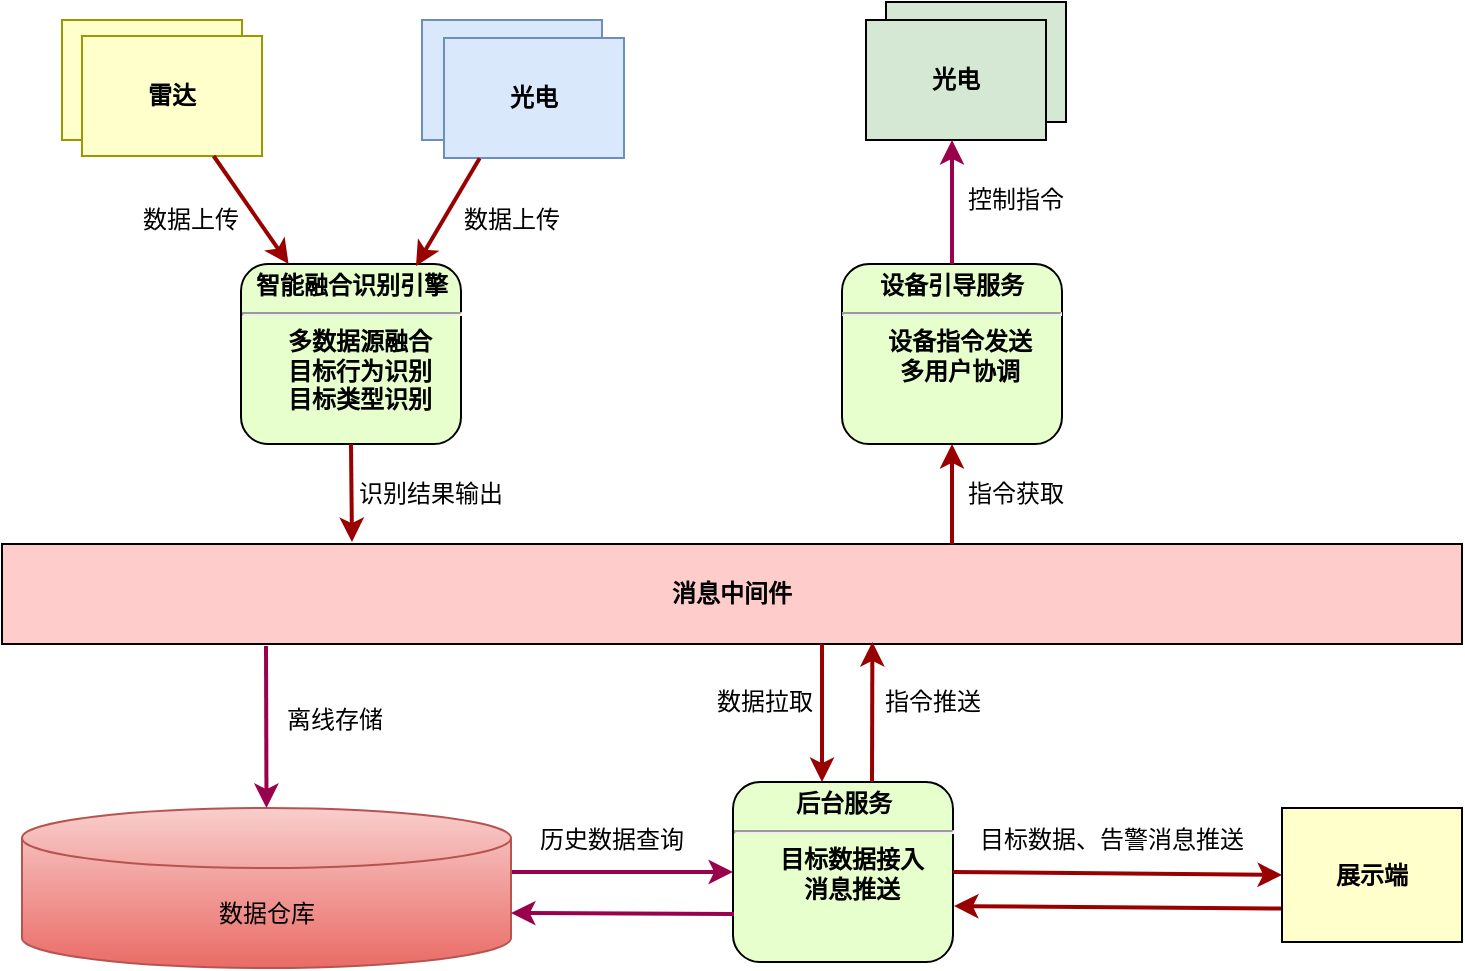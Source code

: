 <mxfile version="14.8.5" type="github">
  <diagram name="Page-1" id="c7558073-3199-34d8-9f00-42111426c3f3">
    <mxGraphModel dx="1422" dy="794" grid="1" gridSize="10" guides="1" tooltips="1" connect="1" arrows="1" fold="1" page="1" pageScale="1" pageWidth="826" pageHeight="1169" background="none" math="0" shadow="0">
      <root>
        <mxCell id="0" />
        <mxCell id="1" parent="0" />
        <mxCell id="R9U-iux0W0cLTJDINrRn-130" value="" style="whiteSpace=wrap;align=center;verticalAlign=middle;fontStyle=1;strokeWidth=1;fillColor=#d5e8d4;" parent="1" vertex="1">
          <mxGeometry x="502" y="120" width="90" height="60" as="geometry" />
        </mxCell>
        <mxCell id="R9U-iux0W0cLTJDINrRn-101" value="" style="whiteSpace=wrap;align=center;verticalAlign=middle;fontStyle=1;strokeWidth=1;fillColor=#FFFFCC;strokeColor=#999900;" parent="1" vertex="1">
          <mxGeometry x="90" y="129" width="90" height="60" as="geometry" />
        </mxCell>
        <mxCell id="R9U-iux0W0cLTJDINrRn-100" value="" style="whiteSpace=wrap;align=center;verticalAlign=middle;fontStyle=1;strokeWidth=1;fillColor=#dae8fc;strokeColor=#6c8ebf;" parent="1" vertex="1">
          <mxGeometry x="270" y="129" width="90" height="60" as="geometry" />
        </mxCell>
        <mxCell id="2" value="&lt;p style=&quot;margin: 4px 0px 0px; text-align: center;&quot;&gt;&lt;strong&gt;智能融合识别引擎&lt;/strong&gt;&lt;/p&gt;&lt;hr&gt;&lt;p style=&quot;margin: 0px ; margin-left: 8px&quot;&gt;&lt;span&gt;多数据源融合&lt;/span&gt;&lt;br&gt;&lt;/p&gt;&lt;p style=&quot;margin: 0px ; margin-left: 8px&quot;&gt;目标行为识别&lt;/p&gt;&lt;p style=&quot;margin: 0px ; margin-left: 8px&quot;&gt;目标类型识别&lt;/p&gt;" style="verticalAlign=middle;align=center;overflow=fill;fontSize=12;fontFamily=Helvetica;html=1;rounded=1;fontStyle=1;strokeWidth=1;fillColor=#E6FFCC" parent="1" vertex="1">
          <mxGeometry x="179.5" y="251" width="110" height="90" as="geometry" />
        </mxCell>
        <mxCell id="4" value="雷达" style="whiteSpace=wrap;align=center;verticalAlign=middle;fontStyle=1;strokeWidth=1;fillColor=#FFFFCC;strokeColor=#999900;" parent="1" vertex="1">
          <mxGeometry x="100" y="137" width="90" height="60" as="geometry" />
        </mxCell>
        <mxCell id="5" value="消息中间件" style="shape=process;whiteSpace=wrap;align=center;verticalAlign=middle;size=0;fontStyle=1;strokeWidth=1;fillColor=#FFCCCC" parent="1" vertex="1">
          <mxGeometry x="60" y="391" width="730" height="50" as="geometry" />
        </mxCell>
        <mxCell id="37" value="" style="strokeColor=#990000;strokeWidth=2;" parent="1" source="4" target="2" edge="1">
          <mxGeometry width="100" height="100" relative="1" as="geometry">
            <mxPoint x="113.5" y="190" as="sourcePoint" />
            <mxPoint x="213.5" y="90" as="targetPoint" />
          </mxGeometry>
        </mxCell>
        <mxCell id="11" value="&lt;p style=&quot;margin: 4px 0px 0px ; text-align: center&quot;&gt;&lt;strong&gt;后台服务&lt;/strong&gt;&lt;/p&gt;&lt;hr&gt;&lt;p style=&quot;margin: 0px ; margin-left: 8px&quot;&gt;目标数据接入&lt;/p&gt;&lt;p style=&quot;margin: 0px ; margin-left: 8px&quot;&gt;消息推送&lt;/p&gt;&lt;p style=&quot;margin: 0px ; margin-left: 8px&quot;&gt;&lt;br&gt;&lt;/p&gt;" style="verticalAlign=middle;align=center;overflow=fill;fontSize=12;fontFamily=Helvetica;html=1;rounded=1;fontStyle=1;strokeWidth=1;fillColor=#E6FFCC" parent="1" vertex="1">
          <mxGeometry x="425.5" y="510" width="110" height="90" as="geometry" />
        </mxCell>
        <mxCell id="52" value="数据上传" style="text;spacingTop=-5;align=center" parent="1" vertex="1">
          <mxGeometry x="139.5" y="220" width="30" height="20" as="geometry" />
        </mxCell>
        <mxCell id="57" value="识别结果输出" style="text;spacingTop=-5;align=center;strokeWidth=1;" parent="1" vertex="1">
          <mxGeometry x="259.5" y="357" width="30" height="20" as="geometry" />
        </mxCell>
        <mxCell id="88" value="" style="edgeStyle=elbowEdgeStyle;elbow=horizontal;strokeColor=#990000;strokeWidth=2" parent="1" edge="1">
          <mxGeometry width="100" height="100" relative="1" as="geometry">
            <mxPoint x="470" y="441" as="sourcePoint" />
            <mxPoint x="470" y="510" as="targetPoint" />
            <Array as="points">
              <mxPoint x="470" y="470" />
            </Array>
          </mxGeometry>
        </mxCell>
        <mxCell id="96" value="数据拉取" style="text;spacingTop=-5;align=center" parent="1" vertex="1">
          <mxGeometry x="426.5" y="461" width="30" height="20" as="geometry" />
        </mxCell>
        <mxCell id="R9U-iux0W0cLTJDINrRn-96" value="光电" style="whiteSpace=wrap;align=center;verticalAlign=middle;fontStyle=1;strokeWidth=1;fillColor=#dae8fc;strokeColor=#6c8ebf;" parent="1" vertex="1">
          <mxGeometry x="281" y="138" width="90" height="60" as="geometry" />
        </mxCell>
        <mxCell id="R9U-iux0W0cLTJDINrRn-97" value="" style="edgeStyle=none;noEdgeStyle=1;strokeColor=#990000;strokeWidth=2;exitX=0.198;exitY=1.002;exitDx=0;exitDy=0;exitPerimeter=0;" parent="1" edge="1" source="R9U-iux0W0cLTJDINrRn-96">
          <mxGeometry width="100" height="100" relative="1" as="geometry">
            <mxPoint x="303" y="205" as="sourcePoint" />
            <mxPoint x="267" y="252" as="targetPoint" />
          </mxGeometry>
        </mxCell>
        <mxCell id="R9U-iux0W0cLTJDINrRn-98" value="数据上传" style="text;spacingTop=-5;align=center;strokeWidth=1;" parent="1" vertex="1">
          <mxGeometry x="300" y="220" width="30" height="20" as="geometry" />
        </mxCell>
        <mxCell id="R9U-iux0W0cLTJDINrRn-103" value="" style="strokeColor=#990000;strokeWidth=2;exitX=0.5;exitY=1;exitDx=0;exitDy=0;elbow=vertical;" parent="1" source="2" edge="1">
          <mxGeometry width="100" height="100" relative="1" as="geometry">
            <mxPoint x="511" y="310" as="sourcePoint" />
            <mxPoint x="235" y="390" as="targetPoint" />
          </mxGeometry>
        </mxCell>
        <mxCell id="R9U-iux0W0cLTJDINrRn-108" value="" style="elbow=horizontal;strokeColor=#990000;strokeWidth=2;exitX=0;exitY=0.75;exitDx=0;exitDy=0;" parent="1" source="R9U-iux0W0cLTJDINrRn-109" edge="1">
          <mxGeometry width="100" height="100" relative="1" as="geometry">
            <mxPoint x="660" y="572" as="sourcePoint" />
            <mxPoint x="536" y="572" as="targetPoint" />
          </mxGeometry>
        </mxCell>
        <mxCell id="R9U-iux0W0cLTJDINrRn-109" value="展示端" style="whiteSpace=wrap;align=center;verticalAlign=middle;fontStyle=1;strokeWidth=1;fillColor=#FFFFCC" parent="1" vertex="1">
          <mxGeometry x="700" y="523" width="90" height="67" as="geometry" />
        </mxCell>
        <mxCell id="R9U-iux0W0cLTJDINrRn-115" value="" style="elbow=horizontal;strokeColor=#990000;strokeWidth=2;entryX=0;entryY=0.5;entryDx=0;entryDy=0;exitX=1;exitY=0.5;exitDx=0;exitDy=0;" parent="1" source="11" target="R9U-iux0W0cLTJDINrRn-109" edge="1">
          <mxGeometry width="100" height="100" relative="1" as="geometry">
            <mxPoint x="506" y="600" as="sourcePoint" />
            <mxPoint x="488" y="610" as="targetPoint" />
          </mxGeometry>
        </mxCell>
        <mxCell id="R9U-iux0W0cLTJDINrRn-118" value="光电" style="whiteSpace=wrap;align=center;verticalAlign=middle;fontStyle=1;strokeWidth=1;fillColor=#d5e8d4;" parent="1" vertex="1">
          <mxGeometry x="492" y="129" width="90" height="60" as="geometry" />
        </mxCell>
        <mxCell id="R9U-iux0W0cLTJDINrRn-120" value="&lt;p style=&quot;margin: 4px 0px 0px ; text-align: center&quot;&gt;设备引导服务&lt;/p&gt;&lt;hr&gt;&lt;p style=&quot;margin: 0px ; margin-left: 8px&quot;&gt;设备指令发送&lt;/p&gt;&lt;p style=&quot;margin: 0px ; margin-left: 8px&quot;&gt;多用户协调&lt;/p&gt;" style="verticalAlign=middle;align=center;overflow=fill;fontSize=12;fontFamily=Helvetica;html=1;rounded=1;fontStyle=1;strokeWidth=1;fillColor=#E6FFCC" parent="1" vertex="1">
          <mxGeometry x="480" y="251" width="110" height="90" as="geometry" />
        </mxCell>
        <mxCell id="R9U-iux0W0cLTJDINrRn-121" value="" style="elbow=horizontal;strokeColor=#990000;strokeWidth=2;exitX=0.75;exitY=0;exitDx=0;exitDy=0;entryX=0.563;entryY=0.98;entryDx=0;entryDy=0;entryPerimeter=0;" parent="1" edge="1">
          <mxGeometry width="100" height="100" relative="1" as="geometry">
            <mxPoint x="495" y="510" as="sourcePoint" />
            <mxPoint x="495.2" y="440" as="targetPoint" />
          </mxGeometry>
        </mxCell>
        <mxCell id="R9U-iux0W0cLTJDINrRn-122" value="指令推送" style="text;spacingTop=-5;align=center" parent="1" vertex="1">
          <mxGeometry x="510.5" y="461" width="30" height="20" as="geometry" />
        </mxCell>
        <mxCell id="R9U-iux0W0cLTJDINrRn-123" value="" style="edgeStyle=none;noEdgeStyle=1;strokeColor=#990000;strokeWidth=2;entryX=0.5;entryY=1;entryDx=0;entryDy=0;" parent="1" target="R9U-iux0W0cLTJDINrRn-120" edge="1">
          <mxGeometry width="100" height="100" relative="1" as="geometry">
            <mxPoint x="535" y="391" as="sourcePoint" />
            <mxPoint x="244.2" y="401.35" as="targetPoint" />
          </mxGeometry>
        </mxCell>
        <mxCell id="R9U-iux0W0cLTJDINrRn-124" value="指令获取" style="text;spacingTop=-5;align=center;strokeWidth=1;" parent="1" vertex="1">
          <mxGeometry x="552" y="357" width="30" height="20" as="geometry" />
        </mxCell>
        <mxCell id="R9U-iux0W0cLTJDINrRn-127" value="" style="endArrow=classic;html=1;strokeColor=#99004D;strokeWidth=2;exitX=0.5;exitY=0;exitDx=0;exitDy=0;" parent="1" source="R9U-iux0W0cLTJDINrRn-120" edge="1">
          <mxGeometry width="50" height="50" relative="1" as="geometry">
            <mxPoint x="480" y="230" as="sourcePoint" />
            <mxPoint x="535" y="189" as="targetPoint" />
          </mxGeometry>
        </mxCell>
        <mxCell id="R9U-iux0W0cLTJDINrRn-134" value="数据仓库" style="shape=cylinder3;whiteSpace=wrap;html=1;boundedLbl=1;backgroundOutline=1;size=15;strokeColor=#b85450;fillColor=#f8cecc;gradientColor=#ea6b66;" parent="1" vertex="1">
          <mxGeometry x="70" y="523" width="244.5" height="80" as="geometry" />
        </mxCell>
        <mxCell id="R9U-iux0W0cLTJDINrRn-135" value="" style="endArrow=classic;html=1;strokeColor=#99004D;strokeWidth=2;entryX=0.5;entryY=0;entryDx=0;entryDy=0;entryPerimeter=0;" parent="1" target="R9U-iux0W0cLTJDINrRn-134" edge="1">
          <mxGeometry width="50" height="50" relative="1" as="geometry">
            <mxPoint x="192" y="442" as="sourcePoint" />
            <mxPoint x="240" y="550" as="targetPoint" />
          </mxGeometry>
        </mxCell>
        <mxCell id="R9U-iux0W0cLTJDINrRn-136" value="离线存储" style="text;spacingTop=-5;align=center" parent="1" vertex="1">
          <mxGeometry x="211.5" y="470" width="30" height="20" as="geometry" />
        </mxCell>
        <mxCell id="R9U-iux0W0cLTJDINrRn-139" value="" style="endArrow=classic;html=1;strokeColor=#99004D;strokeWidth=2;entryX=0;entryY=0.5;entryDx=0;entryDy=0;" parent="1" target="11" edge="1">
          <mxGeometry width="50" height="50" relative="1" as="geometry">
            <mxPoint x="315" y="555" as="sourcePoint" />
            <mxPoint x="420" y="550" as="targetPoint" />
          </mxGeometry>
        </mxCell>
        <mxCell id="R9U-iux0W0cLTJDINrRn-140" value="" style="endArrow=classic;html=1;strokeColor=#99004D;strokeWidth=2;entryX=1;entryY=0;entryDx=0;entryDy=52.5;entryPerimeter=0;" parent="1" target="R9U-iux0W0cLTJDINrRn-134" edge="1">
          <mxGeometry width="50" height="50" relative="1" as="geometry">
            <mxPoint x="426" y="576" as="sourcePoint" />
            <mxPoint x="370" y="630" as="targetPoint" />
          </mxGeometry>
        </mxCell>
        <mxCell id="R9U-iux0W0cLTJDINrRn-141" value="历史数据查询" style="text;spacingTop=-5;align=center" parent="1" vertex="1">
          <mxGeometry x="350.0" y="530" width="30" height="20" as="geometry" />
        </mxCell>
        <mxCell id="R9U-iux0W0cLTJDINrRn-142" value="目标数据、告警消息推送" style="text;spacingTop=-5;align=center;strokeWidth=1;" parent="1" vertex="1">
          <mxGeometry x="600.0" y="530" width="30" height="20" as="geometry" />
        </mxCell>
        <mxCell id="R9U-iux0W0cLTJDINrRn-145" value="控制指令" style="text;spacingTop=-5;align=center;strokeWidth=1;" parent="1" vertex="1">
          <mxGeometry x="552" y="210" width="30" height="20" as="geometry" />
        </mxCell>
      </root>
    </mxGraphModel>
  </diagram>
</mxfile>
